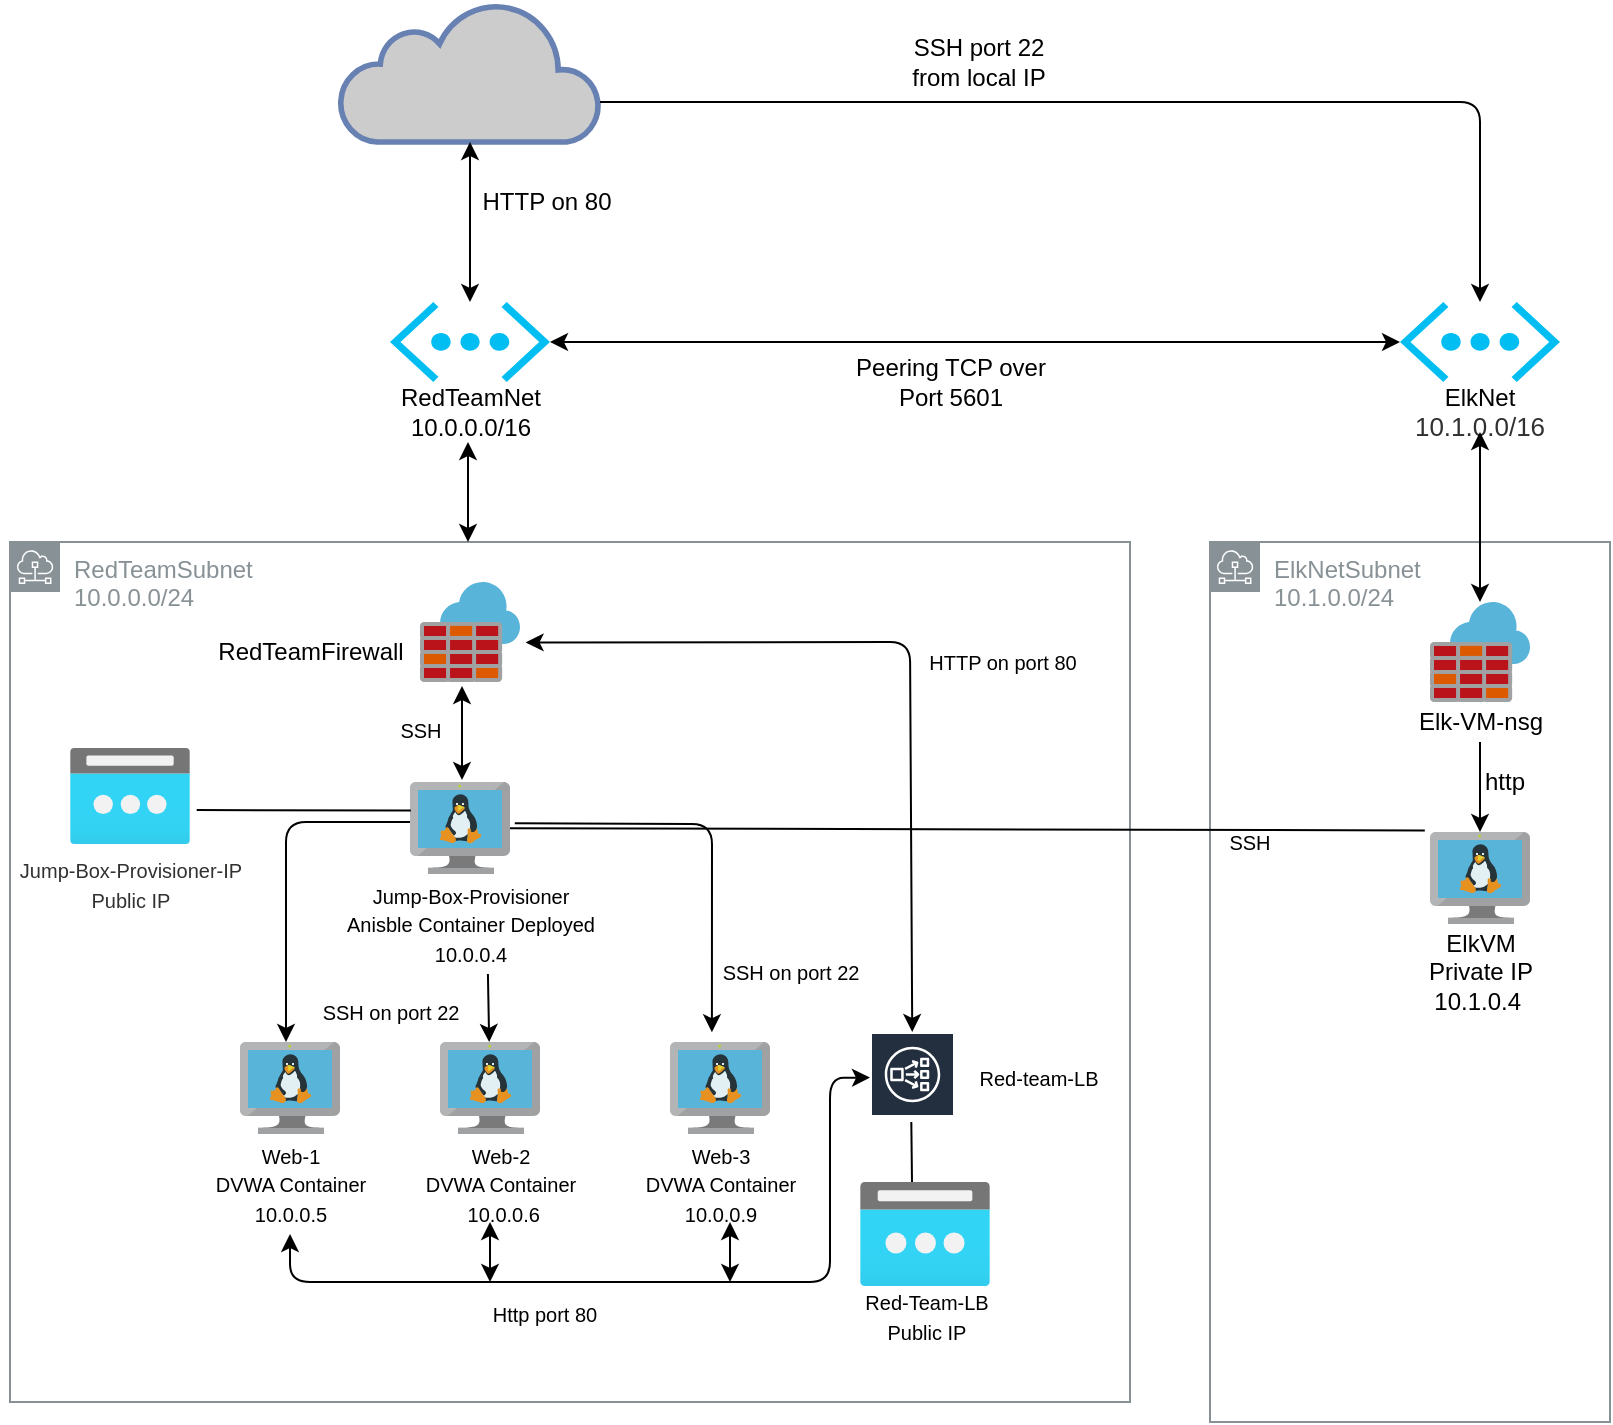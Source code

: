 <mxfile version="14.6.6" type="google"><diagram id="uTh5kmRlXuSh-xG6xSTc" name="Page-1"><mxGraphModel dx="1359" dy="537" grid="1" gridSize="10" guides="1" tooltips="1" connect="1" arrows="1" fold="1" page="1" pageScale="1" pageWidth="850" pageHeight="1100" math="0" shadow="0"><root><mxCell id="0"/><mxCell id="1" parent="0"/><mxCell id="2Prp-1_D_aUEIqRYRKpk-7" value="RedTeamSubnet&lt;br&gt;10.0.0.0/24" style="outlineConnect=0;gradientColor=none;html=1;whiteSpace=wrap;fontSize=12;fontStyle=0;shape=mxgraph.aws4.group;grIcon=mxgraph.aws4.group_subnet;strokeColor=#879196;fillColor=none;verticalAlign=top;align=left;spacingLeft=30;fontColor=#879196;dashed=0;" parent="1" vertex="1"><mxGeometry y="480" width="560" height="430" as="geometry"/></mxCell><mxCell id="oR1W9uYowicNzuoGRkfF-4" value="" style="html=1;outlineConnect=0;fillColor=#CCCCCC;strokeColor=#6881B3;gradientColor=none;gradientDirection=north;strokeWidth=2;shape=mxgraph.networks.cloud;fontColor=#ffffff;" parent="1" vertex="1"><mxGeometry x="165" y="210" width="130" height="70" as="geometry"/></mxCell><mxCell id="oR1W9uYowicNzuoGRkfF-6" value="RedTeamNet&lt;br&gt;10.0.0.0/16" style="text;html=1;align=center;verticalAlign=middle;resizable=0;points=[];autosize=1;strokeColor=none;" parent="1" vertex="1"><mxGeometry x="185" y="400" width="90" height="30" as="geometry"/></mxCell><mxCell id="oR1W9uYowicNzuoGRkfF-11" value="" style="aspect=fixed;html=1;points=[];align=center;image;fontSize=12;image=img/lib/mscae/VM_Linux.svg;" parent="1" vertex="1"><mxGeometry x="200" y="600" width="50" height="46" as="geometry"/></mxCell><mxCell id="oR1W9uYowicNzuoGRkfF-12" value="" style="aspect=fixed;html=1;points=[];align=center;image;fontSize=12;image=img/lib/mscae/Azure_Firewall.svg;" parent="1" vertex="1"><mxGeometry x="205" y="500" width="50" height="50" as="geometry"/></mxCell><mxCell id="oR1W9uYowicNzuoGRkfF-13" value="RedTeamFirewall" style="text;html=1;align=center;verticalAlign=middle;resizable=0;points=[];autosize=1;strokeColor=none;" parent="1" vertex="1"><mxGeometry x="95" y="525" width="110" height="20" as="geometry"/></mxCell><mxCell id="oR1W9uYowicNzuoGRkfF-14" value="&lt;font style=&quot;font-size: 10px&quot;&gt;Jump-Box-Provisioner&lt;br&gt;Anisble Container Deployed&lt;br&gt;10.0.0.4&lt;/font&gt;" style="text;html=1;align=center;verticalAlign=middle;resizable=0;points=[];autosize=1;strokeColor=none;" parent="1" vertex="1"><mxGeometry x="160" y="646" width="140" height="50" as="geometry"/></mxCell><mxCell id="oR1W9uYowicNzuoGRkfF-21" value="&lt;span style=&quot;font-size: 10px&quot;&gt;SSH&lt;/span&gt;" style="text;html=1;align=center;verticalAlign=middle;resizable=0;points=[];autosize=1;strokeColor=none;" parent="1" vertex="1"><mxGeometry x="185" y="564" width="40" height="20" as="geometry"/></mxCell><mxCell id="oR1W9uYowicNzuoGRkfF-27" value="" style="endArrow=classic;startArrow=classic;html=1;exitX=1.056;exitY=0.604;exitDx=0;exitDy=0;exitPerimeter=0;" parent="1" source="oR1W9uYowicNzuoGRkfF-12" target="2Prp-1_D_aUEIqRYRKpk-9" edge="1"><mxGeometry width="50" height="50" relative="1" as="geometry"><mxPoint x="460" y="530" as="sourcePoint"/><mxPoint x="625" y="720" as="targetPoint"/><Array as="points"><mxPoint x="450" y="530"/></Array></mxGeometry></mxCell><mxCell id="oR1W9uYowicNzuoGRkfF-30" value="" style="endArrow=classic;startArrow=classic;html=1;" parent="1" edge="1"><mxGeometry width="50" height="50" relative="1" as="geometry"><mxPoint x="229" y="480" as="sourcePoint"/><mxPoint x="229" y="430" as="targetPoint"/></mxGeometry></mxCell><mxCell id="oR1W9uYowicNzuoGRkfF-32" value="" style="aspect=fixed;html=1;points=[];align=center;image;fontSize=12;image=img/lib/mscae/VM_Linux.svg;" parent="1" vertex="1"><mxGeometry x="115" y="730" width="50" height="46" as="geometry"/></mxCell><mxCell id="oR1W9uYowicNzuoGRkfF-33" value="" style="aspect=fixed;html=1;points=[];align=center;image;fontSize=12;image=img/lib/mscae/VM_Linux.svg;" parent="1" vertex="1"><mxGeometry x="215" y="730" width="50" height="46" as="geometry"/></mxCell><mxCell id="oR1W9uYowicNzuoGRkfF-34" value="" style="aspect=fixed;html=1;points=[];align=center;image;fontSize=12;image=img/lib/mscae/VM_Linux.svg;" parent="1" vertex="1"><mxGeometry x="330" y="730" width="50" height="46" as="geometry"/></mxCell><mxCell id="oR1W9uYowicNzuoGRkfF-35" value="&lt;font style=&quot;font-size: 10px&quot;&gt;Web-1&lt;br&gt;DVWA Container&lt;br&gt;10.0.0.5&lt;/font&gt;" style="text;html=1;align=center;verticalAlign=middle;resizable=0;points=[];autosize=1;strokeColor=none;" parent="1" vertex="1"><mxGeometry x="95" y="776" width="90" height="50" as="geometry"/></mxCell><mxCell id="oR1W9uYowicNzuoGRkfF-36" value="&lt;font style=&quot;font-size: 10px&quot;&gt;Web-2&lt;br&gt;DVWA Container&lt;br&gt;&amp;nbsp;10.0.0.6&lt;/font&gt;" style="text;html=1;align=center;verticalAlign=middle;resizable=0;points=[];autosize=1;strokeColor=none;" parent="1" vertex="1"><mxGeometry x="200" y="776" width="90" height="50" as="geometry"/></mxCell><mxCell id="oR1W9uYowicNzuoGRkfF-37" value="&lt;font style=&quot;font-size: 10px&quot;&gt;Web-3&lt;br&gt;DVWA Container&lt;br&gt;10.0.0.9&lt;/font&gt;" style="text;html=1;align=center;verticalAlign=middle;resizable=0;points=[];autosize=1;strokeColor=none;" parent="1" vertex="1"><mxGeometry x="310" y="776" width="90" height="50" as="geometry"/></mxCell><mxCell id="oR1W9uYowicNzuoGRkfF-57" value="" style="endArrow=classic;html=1;" parent="1" edge="1"><mxGeometry width="50" height="50" relative="1" as="geometry"><mxPoint x="200" y="620" as="sourcePoint"/><mxPoint x="138" y="730" as="targetPoint"/><Array as="points"><mxPoint x="138" y="620"/></Array></mxGeometry></mxCell><mxCell id="oR1W9uYowicNzuoGRkfF-58" value="" style="endArrow=classic;html=1;exitX=0.564;exitY=0.999;exitDx=0;exitDy=0;exitPerimeter=0;" parent="1" source="oR1W9uYowicNzuoGRkfF-14" target="oR1W9uYowicNzuoGRkfF-33" edge="1"><mxGeometry width="50" height="50" relative="1" as="geometry"><mxPoint x="360" y="693" as="sourcePoint"/><mxPoint x="356" y="740" as="targetPoint"/><Array as="points"/></mxGeometry></mxCell><mxCell id="oR1W9uYowicNzuoGRkfF-61" value="&lt;font style=&quot;font-size: 10px&quot;&gt;SSH on port 22&lt;/font&gt;" style="text;html=1;align=center;verticalAlign=middle;resizable=0;points=[];autosize=1;strokeColor=none;" parent="1" vertex="1"><mxGeometry x="150" y="705" width="80" height="20" as="geometry"/></mxCell><mxCell id="oR1W9uYowicNzuoGRkfF-63" value="" style="endArrow=classic;html=1;exitX=1.048;exitY=0.448;exitDx=0;exitDy=0;exitPerimeter=0;entryX=0.419;entryY=-0.106;entryDx=0;entryDy=0;entryPerimeter=0;" parent="1" source="oR1W9uYowicNzuoGRkfF-11" target="oR1W9uYowicNzuoGRkfF-34" edge="1"><mxGeometry width="50" height="50" relative="1" as="geometry"><mxPoint x="420" y="760" as="sourcePoint"/><mxPoint x="490" y="770" as="targetPoint"/><Array as="points"><mxPoint x="351" y="621"/></Array></mxGeometry></mxCell><mxCell id="oR1W9uYowicNzuoGRkfF-64" value="&lt;font style=&quot;font-size: 10px&quot;&gt;SSH on port 22&lt;/font&gt;" style="text;html=1;align=center;verticalAlign=middle;resizable=0;points=[];autosize=1;strokeColor=none;" parent="1" vertex="1"><mxGeometry x="350" y="685" width="80" height="20" as="geometry"/></mxCell><mxCell id="oR1W9uYowicNzuoGRkfF-66" value="&lt;font style=&quot;font-size: 10px&quot;&gt;HTTP on port 80&lt;/font&gt;" style="text;html=1;align=center;verticalAlign=middle;resizable=0;points=[];autosize=1;strokeColor=none;" parent="1" vertex="1"><mxGeometry x="450.63" y="530" width="90" height="20" as="geometry"/></mxCell><mxCell id="oR1W9uYowicNzuoGRkfF-70" value="" style="aspect=fixed;html=1;points=[];align=center;image;fontSize=12;image=img/lib/azure2/networking/Public_IP_Addresses.svg;" parent="1" vertex="1"><mxGeometry x="30" y="583" width="60" height="48" as="geometry"/></mxCell><mxCell id="oR1W9uYowicNzuoGRkfF-71" value="" style="endArrow=none;html=1;exitX=0.008;exitY=0.309;exitDx=0;exitDy=0;exitPerimeter=0;entryX=1.056;entryY=0.646;entryDx=0;entryDy=0;entryPerimeter=0;" parent="1" source="oR1W9uYowicNzuoGRkfF-11" target="oR1W9uYowicNzuoGRkfF-70" edge="1"><mxGeometry width="50" height="50" relative="1" as="geometry"><mxPoint x="420" y="760" as="sourcePoint"/><mxPoint x="100" y="614" as="targetPoint"/></mxGeometry></mxCell><mxCell id="oR1W9uYowicNzuoGRkfF-72" value="&lt;span style=&quot;color: rgb(50 , 49 , 48) ; text-align: left ; background-color: rgb(255 , 255 , 255)&quot;&gt;&lt;font&gt;&lt;font style=&quot;font-size: 10px&quot;&gt;Jump-Box-Provisioner-IP&lt;br&gt;Public IP&lt;/font&gt;&lt;br&gt;&lt;/font&gt;&lt;/span&gt;" style="text;html=1;align=center;verticalAlign=middle;resizable=0;points=[];autosize=1;strokeColor=none;" parent="1" vertex="1"><mxGeometry x="-5" y="631" width="130" height="40" as="geometry"/></mxCell><mxCell id="oR1W9uYowicNzuoGRkfF-73" value="" style="aspect=fixed;html=1;points=[];align=center;image;fontSize=12;image=img/lib/azure2/networking/Public_IP_Addresses.svg;" parent="1" vertex="1"><mxGeometry x="425" y="800" width="65" height="52" as="geometry"/></mxCell><mxCell id="oR1W9uYowicNzuoGRkfF-74" value="" style="endArrow=none;html=1;" parent="1" edge="1"><mxGeometry width="50" height="50" relative="1" as="geometry"><mxPoint x="450.66" y="770" as="sourcePoint"/><mxPoint x="451" y="800" as="targetPoint"/></mxGeometry></mxCell><mxCell id="oR1W9uYowicNzuoGRkfF-75" value="&lt;font&gt;&lt;font style=&quot;font-size: 10px&quot;&gt;Red-Team-LB&lt;br&gt;Public IP&lt;/font&gt;&lt;br&gt;&lt;/font&gt;" style="text;html=1;align=center;verticalAlign=middle;resizable=0;points=[];autosize=1;strokeColor=none;" parent="1" vertex="1"><mxGeometry x="417.5" y="852" width="80" height="30" as="geometry"/></mxCell><mxCell id="oR1W9uYowicNzuoGRkfF-89" value="" style="endArrow=classic;startArrow=classic;html=1;exitX=0.5;exitY=0;exitDx=0;exitDy=0;exitPerimeter=0;entryX=0.5;entryY=1;entryDx=0;entryDy=0;entryPerimeter=0;" parent="1" source="oR1W9uYowicNzuoGRkfF-98" target="oR1W9uYowicNzuoGRkfF-4" edge="1"><mxGeometry width="50" height="50" relative="1" as="geometry"><mxPoint x="425" y="110" as="sourcePoint"/><mxPoint x="425" y="280" as="targetPoint"/></mxGeometry></mxCell><mxCell id="oR1W9uYowicNzuoGRkfF-92" value="HTTP on 80" style="text;html=1;align=center;verticalAlign=middle;resizable=0;points=[];autosize=1;strokeColor=none;" parent="1" vertex="1"><mxGeometry x="227.5" y="300" width="80" height="20" as="geometry"/></mxCell><mxCell id="oR1W9uYowicNzuoGRkfF-98" value="" style="verticalLabelPosition=bottom;html=1;verticalAlign=top;align=center;strokeColor=none;fillColor=#00BEF2;shape=mxgraph.azure.virtual_network;pointerEvents=1;" parent="1" vertex="1"><mxGeometry x="190" y="360" width="80" height="40" as="geometry"/></mxCell><mxCell id="2Prp-1_D_aUEIqRYRKpk-9" value="" style="outlineConnect=0;fontColor=#232F3E;gradientColor=none;strokeColor=#ffffff;fillColor=#232F3E;dashed=0;verticalLabelPosition=middle;verticalAlign=bottom;align=center;html=1;whiteSpace=wrap;fontSize=10;fontStyle=1;spacing=3;shape=mxgraph.aws4.productIcon;prIcon=mxgraph.aws4.network_load_balancer;" parent="1" vertex="1"><mxGeometry x="430" y="725" width="42.5" height="45" as="geometry"/></mxCell><mxCell id="2Prp-1_D_aUEIqRYRKpk-12" value="&lt;font style=&quot;font-size: 10px&quot;&gt;Red-team-LB&lt;br&gt;&lt;/font&gt;" style="text;html=1;strokeColor=none;fillColor=none;align=center;verticalAlign=middle;whiteSpace=wrap;rounded=0;" parent="1" vertex="1"><mxGeometry x="472.5" y="742.5" width="82.5" height="10" as="geometry"/></mxCell><mxCell id="2Prp-1_D_aUEIqRYRKpk-453" value="" style="endArrow=classic;startArrow=classic;html=1;" parent="1" source="oR1W9uYowicNzuoGRkfF-35" target="2Prp-1_D_aUEIqRYRKpk-9" edge="1"><mxGeometry width="50" height="50" relative="1" as="geometry"><mxPoint x="130" y="840" as="sourcePoint"/><mxPoint x="425" y="826" as="targetPoint"/><Array as="points"><mxPoint x="140" y="850"/><mxPoint x="410" y="850"/><mxPoint x="410" y="748"/></Array></mxGeometry></mxCell><mxCell id="2Prp-1_D_aUEIqRYRKpk-457" value="" style="endArrow=classic;startArrow=classic;html=1;" parent="1" edge="1"><mxGeometry width="50" height="50" relative="1" as="geometry"><mxPoint x="240" y="850" as="sourcePoint"/><mxPoint x="240" y="820" as="targetPoint"/></mxGeometry></mxCell><mxCell id="2Prp-1_D_aUEIqRYRKpk-458" value="" style="endArrow=classic;startArrow=classic;html=1;" parent="1" edge="1"><mxGeometry width="50" height="50" relative="1" as="geometry"><mxPoint x="360" y="850" as="sourcePoint"/><mxPoint x="360" y="820" as="targetPoint"/></mxGeometry></mxCell><mxCell id="2Prp-1_D_aUEIqRYRKpk-459" value="&lt;font style=&quot;font-size: 10px&quot;&gt;Http port 80&lt;/font&gt;" style="text;html=1;strokeColor=none;fillColor=none;align=center;verticalAlign=middle;whiteSpace=wrap;rounded=0;" parent="1" vertex="1"><mxGeometry x="230" y="852" width="75" height="28" as="geometry"/></mxCell><mxCell id="TJcBeVY1r34OEnJWRyqW-1" value="ElkNetSubnet&lt;br&gt;10.1.0.0/24" style="outlineConnect=0;gradientColor=none;html=1;whiteSpace=wrap;fontSize=12;fontStyle=0;shape=mxgraph.aws4.group;grIcon=mxgraph.aws4.group_subnet;strokeColor=#879196;fillColor=none;verticalAlign=top;align=left;spacingLeft=30;fontColor=#879196;dashed=0;" parent="1" vertex="1"><mxGeometry x="600" y="480" width="200" height="440" as="geometry"/></mxCell><mxCell id="TJcBeVY1r34OEnJWRyqW-3" value="" style="verticalLabelPosition=bottom;html=1;verticalAlign=top;align=center;strokeColor=none;fillColor=#00BEF2;shape=mxgraph.azure.virtual_network;pointerEvents=1;" parent="1" vertex="1"><mxGeometry x="695" y="360" width="80" height="40" as="geometry"/></mxCell><mxCell id="TJcBeVY1r34OEnJWRyqW-4" value="ElkNet&lt;br&gt;&lt;span style=&quot;color: rgb(50 , 49 , 48) ; font-family: &amp;#34;az_ea_font&amp;#34; , &amp;#34;segoe ui&amp;#34; , &amp;#34;az_font&amp;#34; , , , &amp;#34;blinkmacsystemfont&amp;#34; , &amp;#34;roboto&amp;#34; , &amp;#34;oxygen&amp;#34; , &amp;#34;ubuntu&amp;#34; , &amp;#34;cantarell&amp;#34; , &amp;#34;open sans&amp;#34; , &amp;#34;helvetica neue&amp;#34; , sans-serif ; font-size: 13px ; text-align: left ; background-color: rgb(255 , 255 , 255)&quot;&gt;10.1.0.0/16&lt;/span&gt;" style="text;html=1;strokeColor=none;fillColor=none;align=center;verticalAlign=middle;whiteSpace=wrap;rounded=0;" parent="1" vertex="1"><mxGeometry x="715" y="405" width="40" height="20" as="geometry"/></mxCell><mxCell id="TJcBeVY1r34OEnJWRyqW-6" value="" style="aspect=fixed;html=1;points=[];align=center;image;fontSize=12;image=img/lib/mscae/Azure_Firewall.svg;" parent="1" vertex="1"><mxGeometry x="710" y="510" width="50" height="50" as="geometry"/></mxCell><mxCell id="TJcBeVY1r34OEnJWRyqW-7" value="Elk-VM-nsg" style="text;html=1;strokeColor=none;fillColor=none;align=center;verticalAlign=middle;whiteSpace=wrap;rounded=0;" parent="1" vertex="1"><mxGeometry x="702.5" y="560" width="65" height="20" as="geometry"/></mxCell><mxCell id="TJcBeVY1r34OEnJWRyqW-8" value="" style="endArrow=classic;startArrow=classic;html=1;entryX=0.42;entryY=1.04;entryDx=0;entryDy=0;entryPerimeter=0;" parent="1" target="oR1W9uYowicNzuoGRkfF-12" edge="1"><mxGeometry width="50" height="50" relative="1" as="geometry"><mxPoint x="226" y="599" as="sourcePoint"/><mxPoint x="270" y="549" as="targetPoint"/></mxGeometry></mxCell><mxCell id="TJcBeVY1r34OEnJWRyqW-10" value="" style="aspect=fixed;html=1;points=[];align=center;image;fontSize=12;image=img/lib/mscae/VM_Linux.svg;" parent="1" vertex="1"><mxGeometry x="710" y="625" width="50" height="46" as="geometry"/></mxCell><mxCell id="TJcBeVY1r34OEnJWRyqW-11" value="Peering TCP over&lt;br&gt;Port 5601" style="text;html=1;strokeColor=none;fillColor=none;align=center;verticalAlign=middle;whiteSpace=wrap;rounded=0;" parent="1" vertex="1"><mxGeometry x="412.5" y="390" width="115" height="20" as="geometry"/></mxCell><mxCell id="TJcBeVY1r34OEnJWRyqW-12" value="ElkVM&lt;br&gt;Private IP 10.1.0.4&amp;nbsp;" style="text;html=1;strokeColor=none;fillColor=none;align=center;verticalAlign=middle;whiteSpace=wrap;rounded=0;" parent="1" vertex="1"><mxGeometry x="683.75" y="685" width="102.5" height="20" as="geometry"/></mxCell><mxCell id="TJcBeVY1r34OEnJWRyqW-15" value="" style="endArrow=classic;startArrow=classic;html=1;entryX=0;entryY=0.5;entryDx=0;entryDy=0;entryPerimeter=0;exitX=1;exitY=0.5;exitDx=0;exitDy=0;exitPerimeter=0;" parent="1" source="oR1W9uYowicNzuoGRkfF-98" target="TJcBeVY1r34OEnJWRyqW-3" edge="1"><mxGeometry width="50" height="50" relative="1" as="geometry"><mxPoint x="400" y="530" as="sourcePoint"/><mxPoint x="450" y="480" as="targetPoint"/><Array as="points"/></mxGeometry></mxCell><mxCell id="TJcBeVY1r34OEnJWRyqW-18" value="" style="endArrow=classic;startArrow=classic;html=1;entryX=0.5;entryY=1;entryDx=0;entryDy=0;" parent="1" source="TJcBeVY1r34OEnJWRyqW-6" target="TJcBeVY1r34OEnJWRyqW-4" edge="1"><mxGeometry width="50" height="50" relative="1" as="geometry"><mxPoint x="695" y="475" as="sourcePoint"/><mxPoint x="745" y="425" as="targetPoint"/></mxGeometry></mxCell><mxCell id="TJcBeVY1r34OEnJWRyqW-19" value="" style="endArrow=classic;html=1;entryX=0.5;entryY=0;entryDx=0;entryDy=0;entryPerimeter=0;" parent="1" target="TJcBeVY1r34OEnJWRyqW-3" edge="1"><mxGeometry width="50" height="50" relative="1" as="geometry"><mxPoint x="295" y="260" as="sourcePoint"/><mxPoint x="735" y="350" as="targetPoint"/><Array as="points"><mxPoint x="735" y="260"/></Array></mxGeometry></mxCell><mxCell id="TJcBeVY1r34OEnJWRyqW-20" value="SSH port 22 from local IP" style="text;html=1;strokeColor=none;fillColor=none;align=center;verticalAlign=middle;whiteSpace=wrap;rounded=0;" parent="1" vertex="1"><mxGeometry x="437.5" y="230" width="92.5" height="20" as="geometry"/></mxCell><mxCell id="TJcBeVY1r34OEnJWRyqW-22" value="" style="endArrow=classic;html=1;exitX=0.5;exitY=1;exitDx=0;exitDy=0;" parent="1" source="TJcBeVY1r34OEnJWRyqW-7" target="TJcBeVY1r34OEnJWRyqW-10" edge="1"><mxGeometry width="50" height="50" relative="1" as="geometry"><mxPoint x="400" y="520" as="sourcePoint"/><mxPoint x="450" y="470" as="targetPoint"/></mxGeometry></mxCell><mxCell id="TJcBeVY1r34OEnJWRyqW-23" value="http" style="text;html=1;strokeColor=none;fillColor=none;align=center;verticalAlign=middle;whiteSpace=wrap;rounded=0;" parent="1" vertex="1"><mxGeometry x="720" y="590" width="55" height="20" as="geometry"/></mxCell><mxCell id="iLl71gplEx-5-f9t5qQt-1" value="" style="endArrow=none;html=1;entryX=-0.052;entryY=-0.017;entryDx=0;entryDy=0;entryPerimeter=0;" edge="1" parent="1" source="oR1W9uYowicNzuoGRkfF-11" target="TJcBeVY1r34OEnJWRyqW-10"><mxGeometry width="50" height="50" relative="1" as="geometry"><mxPoint x="520" y="710" as="sourcePoint"/><mxPoint x="570" y="660" as="targetPoint"/></mxGeometry></mxCell><mxCell id="iLl71gplEx-5-f9t5qQt-2" value="&lt;font style=&quot;font-size: 10px&quot;&gt;SSH&lt;/font&gt;" style="text;html=1;strokeColor=none;fillColor=none;align=center;verticalAlign=middle;whiteSpace=wrap;rounded=0;" vertex="1" parent="1"><mxGeometry x="600" y="620" width="40" height="20" as="geometry"/></mxCell></root></mxGraphModel></diagram></mxfile>